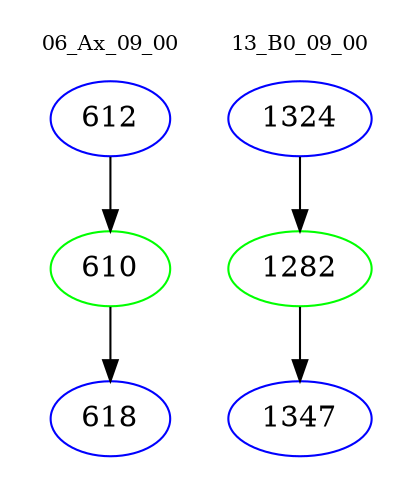 digraph{
subgraph cluster_0 {
color = white
label = "06_Ax_09_00";
fontsize=10;
T0_612 [label="612", color="blue"]
T0_612 -> T0_610 [color="black"]
T0_610 [label="610", color="green"]
T0_610 -> T0_618 [color="black"]
T0_618 [label="618", color="blue"]
}
subgraph cluster_1 {
color = white
label = "13_B0_09_00";
fontsize=10;
T1_1324 [label="1324", color="blue"]
T1_1324 -> T1_1282 [color="black"]
T1_1282 [label="1282", color="green"]
T1_1282 -> T1_1347 [color="black"]
T1_1347 [label="1347", color="blue"]
}
}
